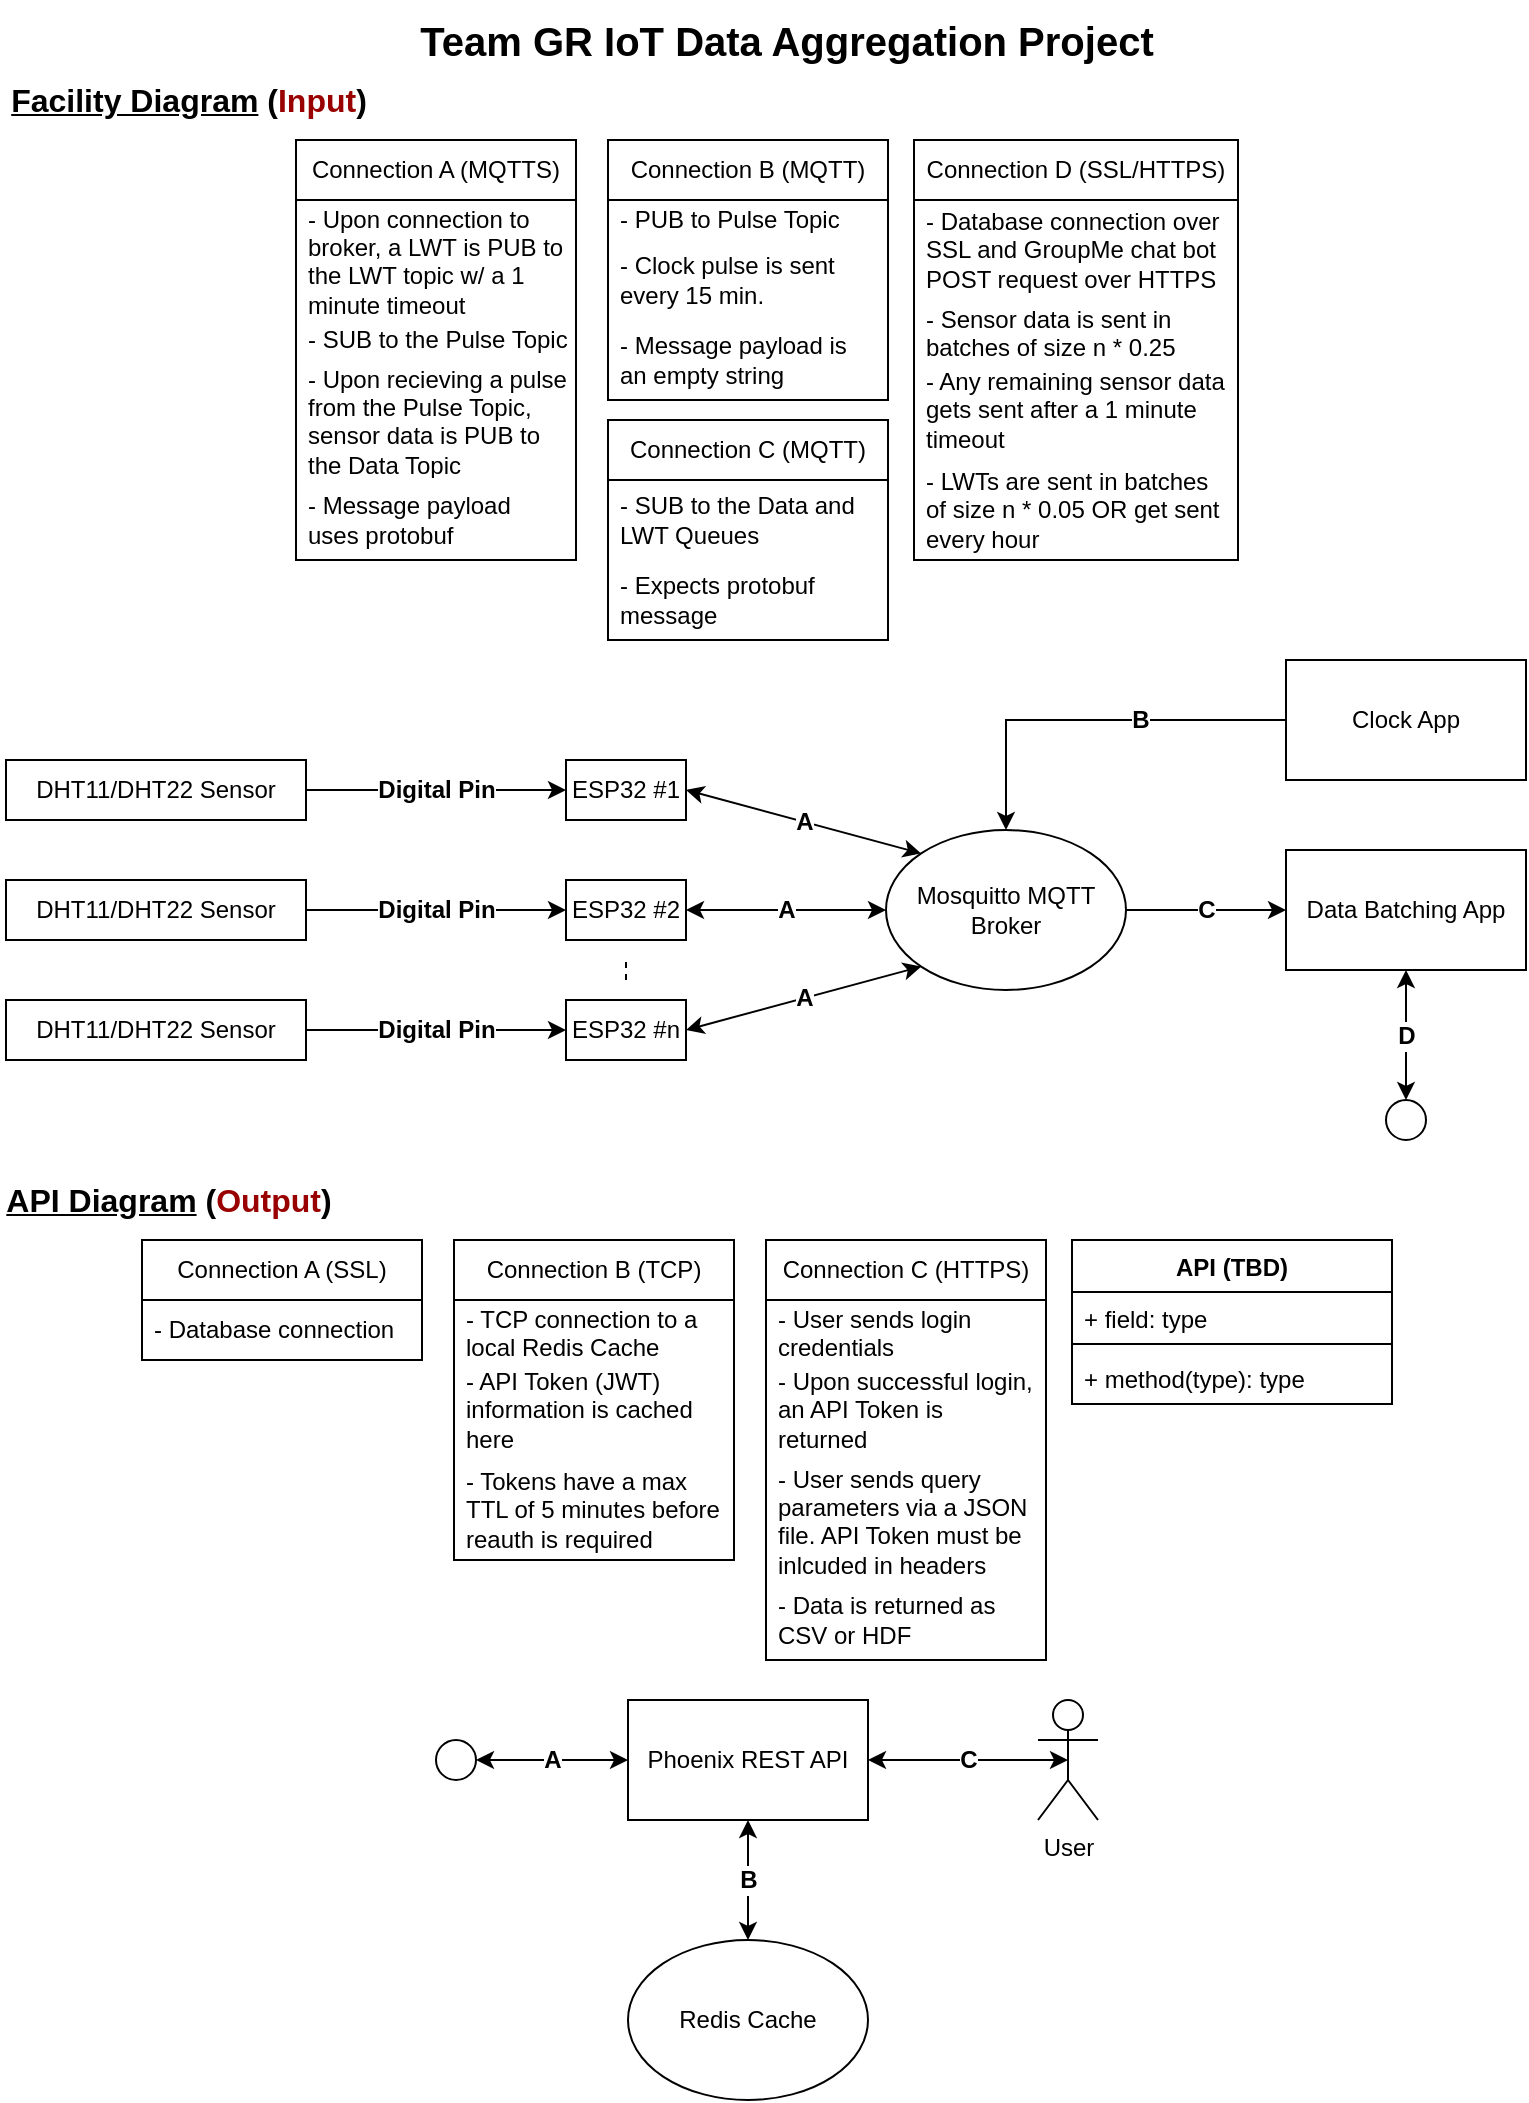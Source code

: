 <mxfile version="24.7.8">
  <diagram name="Page-1" id="MAllqAfLBLea2LckqZOi">
    <mxGraphModel dx="1434" dy="844" grid="1" gridSize="10" guides="1" tooltips="1" connect="1" arrows="1" fold="1" page="1" pageScale="1" pageWidth="850" pageHeight="1100" math="0" shadow="0">
      <root>
        <mxCell id="0" />
        <mxCell id="1" parent="0" />
        <mxCell id="USOqtzKKuF3D1rq9zsue-13" value="User" style="shape=umlActor;verticalLabelPosition=bottom;verticalAlign=top;html=1;outlineConnect=0;" parent="1" vertex="1">
          <mxGeometry x="561" y="860" width="30" height="60" as="geometry" />
        </mxCell>
        <mxCell id="h80tLXjlkXriCEG6QZvb-1" value="&lt;font style=&quot;font-size: 16px;&quot;&gt;&lt;b&gt;&lt;u&gt;Facility Diagram&lt;/u&gt;&amp;nbsp;(&lt;font color=&quot;#990000&quot;&gt;Input&lt;/font&gt;)&lt;/b&gt;&lt;/font&gt;" style="text;html=1;align=center;verticalAlign=middle;whiteSpace=wrap;rounded=0;" parent="1" vertex="1">
          <mxGeometry x="43" y="50" width="187" height="20" as="geometry" />
        </mxCell>
        <mxCell id="h80tLXjlkXriCEG6QZvb-2" value="ESP32 #1" style="rounded=0;whiteSpace=wrap;html=1;" parent="1" vertex="1">
          <mxGeometry x="325" y="390" width="60" height="30" as="geometry" />
        </mxCell>
        <mxCell id="h80tLXjlkXriCEG6QZvb-3" value="ESP32 #2" style="rounded=0;whiteSpace=wrap;html=1;" parent="1" vertex="1">
          <mxGeometry x="325" y="450" width="60" height="30" as="geometry" />
        </mxCell>
        <mxCell id="h80tLXjlkXriCEG6QZvb-5" value="ESP32 #n" style="rounded=0;whiteSpace=wrap;html=1;" parent="1" vertex="1">
          <mxGeometry x="325" y="510" width="60" height="30" as="geometry" />
        </mxCell>
        <mxCell id="h80tLXjlkXriCEG6QZvb-13" value="&lt;b&gt;&lt;font style=&quot;font-size: 12px;&quot;&gt;Digital Pin&lt;/font&gt;&lt;/b&gt;" style="edgeStyle=orthogonalEdgeStyle;rounded=0;orthogonalLoop=1;jettySize=auto;html=1;entryX=0;entryY=0.5;entryDx=0;entryDy=0;" parent="1" source="h80tLXjlkXriCEG6QZvb-6" target="h80tLXjlkXriCEG6QZvb-2" edge="1">
          <mxGeometry relative="1" as="geometry" />
        </mxCell>
        <mxCell id="h80tLXjlkXriCEG6QZvb-6" value="DHT11/DHT22 Sensor" style="rounded=0;whiteSpace=wrap;html=1;" parent="1" vertex="1">
          <mxGeometry x="45" y="390" width="150" height="30" as="geometry" />
        </mxCell>
        <mxCell id="h80tLXjlkXriCEG6QZvb-14" value="&lt;b&gt;&lt;font style=&quot;font-size: 12px;&quot;&gt;Digital Pin&lt;/font&gt;&lt;/b&gt;" style="edgeStyle=orthogonalEdgeStyle;rounded=0;orthogonalLoop=1;jettySize=auto;html=1;entryX=0;entryY=0.5;entryDx=0;entryDy=0;" parent="1" source="h80tLXjlkXriCEG6QZvb-7" target="h80tLXjlkXriCEG6QZvb-3" edge="1">
          <mxGeometry relative="1" as="geometry" />
        </mxCell>
        <mxCell id="h80tLXjlkXriCEG6QZvb-7" value="DHT11/DHT22 Sensor" style="rounded=0;whiteSpace=wrap;html=1;" parent="1" vertex="1">
          <mxGeometry x="45" y="450" width="150" height="30" as="geometry" />
        </mxCell>
        <mxCell id="h80tLXjlkXriCEG6QZvb-15" value="&lt;b&gt;&lt;font style=&quot;font-size: 12px;&quot;&gt;Digital Pin&lt;/font&gt;&lt;/b&gt;" style="edgeStyle=orthogonalEdgeStyle;rounded=0;orthogonalLoop=1;jettySize=auto;html=1;" parent="1" source="h80tLXjlkXriCEG6QZvb-8" target="h80tLXjlkXriCEG6QZvb-5" edge="1">
          <mxGeometry relative="1" as="geometry" />
        </mxCell>
        <mxCell id="h80tLXjlkXriCEG6QZvb-8" value="DHT11/DHT22 Sensor" style="rounded=0;whiteSpace=wrap;html=1;" parent="1" vertex="1">
          <mxGeometry x="45" y="510" width="150" height="30" as="geometry" />
        </mxCell>
        <mxCell id="h80tLXjlkXriCEG6QZvb-18" value="&lt;b&gt;&lt;font style=&quot;font-size: 12px;&quot;&gt;A&lt;/font&gt;&lt;/b&gt;" style="endArrow=classic;startArrow=classic;html=1;rounded=0;exitX=1;exitY=0.5;exitDx=0;exitDy=0;entryX=0;entryY=0.5;entryDx=0;entryDy=0;" parent="1" source="h80tLXjlkXriCEG6QZvb-3" target="h80tLXjlkXriCEG6QZvb-22" edge="1">
          <mxGeometry width="50" height="50" relative="1" as="geometry">
            <mxPoint x="515" y="590" as="sourcePoint" />
            <mxPoint x="485" y="445" as="targetPoint" />
          </mxGeometry>
        </mxCell>
        <mxCell id="h80tLXjlkXriCEG6QZvb-20" value="&lt;b&gt;&lt;font style=&quot;font-size: 12px;&quot;&gt;A&lt;/font&gt;&lt;/b&gt;" style="endArrow=classic;startArrow=classic;html=1;rounded=0;exitX=1;exitY=0.5;exitDx=0;exitDy=0;entryX=0;entryY=1;entryDx=0;entryDy=0;" parent="1" source="h80tLXjlkXriCEG6QZvb-5" target="h80tLXjlkXriCEG6QZvb-22" edge="1">
          <mxGeometry width="50" height="50" relative="1" as="geometry">
            <mxPoint x="455" y="570" as="sourcePoint" />
            <mxPoint x="496.716" y="473.284" as="targetPoint" />
          </mxGeometry>
        </mxCell>
        <mxCell id="h80tLXjlkXriCEG6QZvb-21" value="&lt;b&gt;&lt;font style=&quot;font-size: 12px;&quot;&gt;A&lt;/font&gt;&lt;/b&gt;" style="endArrow=classic;startArrow=classic;html=1;rounded=0;exitX=1;exitY=0.5;exitDx=0;exitDy=0;entryX=0;entryY=0;entryDx=0;entryDy=0;" parent="1" source="h80tLXjlkXriCEG6QZvb-2" target="h80tLXjlkXriCEG6QZvb-22" edge="1">
          <mxGeometry width="50" height="50" relative="1" as="geometry">
            <mxPoint x="445" y="410" as="sourcePoint" />
            <mxPoint x="496.716" y="416.716" as="targetPoint" />
          </mxGeometry>
        </mxCell>
        <mxCell id="h80tLXjlkXriCEG6QZvb-58" value="&lt;b&gt;&lt;font style=&quot;font-size: 12px;&quot;&gt;C&lt;/font&gt;&lt;/b&gt;" style="edgeStyle=orthogonalEdgeStyle;rounded=0;orthogonalLoop=1;jettySize=auto;html=1;entryX=0;entryY=0.5;entryDx=0;entryDy=0;" parent="1" source="h80tLXjlkXriCEG6QZvb-22" target="h80tLXjlkXriCEG6QZvb-24" edge="1">
          <mxGeometry relative="1" as="geometry" />
        </mxCell>
        <mxCell id="h80tLXjlkXriCEG6QZvb-22" value="Mosquitto MQTT Broker" style="ellipse;whiteSpace=wrap;html=1;" parent="1" vertex="1">
          <mxGeometry x="485" y="425" width="120" height="80" as="geometry" />
        </mxCell>
        <mxCell id="h80tLXjlkXriCEG6QZvb-23" value="" style="endArrow=none;dashed=1;html=1;rounded=0;" parent="1" edge="1">
          <mxGeometry width="50" height="50" relative="1" as="geometry">
            <mxPoint x="355" y="500" as="sourcePoint" />
            <mxPoint x="355" y="490" as="targetPoint" />
          </mxGeometry>
        </mxCell>
        <mxCell id="h80tLXjlkXriCEG6QZvb-24" value="Data Batching App" style="rounded=0;whiteSpace=wrap;html=1;" parent="1" vertex="1">
          <mxGeometry x="685" y="435" width="120" height="60" as="geometry" />
        </mxCell>
        <mxCell id="h80tLXjlkXriCEG6QZvb-26" value="" style="ellipse;whiteSpace=wrap;html=1;aspect=fixed;" parent="1" vertex="1">
          <mxGeometry x="735" y="560" width="20" height="20" as="geometry" />
        </mxCell>
        <mxCell id="h80tLXjlkXriCEG6QZvb-29" value="&lt;b&gt;&lt;font style=&quot;font-size: 12px;&quot;&gt;B&lt;/font&gt;&lt;/b&gt;" style="edgeStyle=orthogonalEdgeStyle;rounded=0;orthogonalLoop=1;jettySize=auto;html=1;entryX=0.5;entryY=0;entryDx=0;entryDy=0;spacingLeft=52;" parent="1" source="h80tLXjlkXriCEG6QZvb-28" target="h80tLXjlkXriCEG6QZvb-22" edge="1">
          <mxGeometry x="0.015" relative="1" as="geometry">
            <mxPoint as="offset" />
          </mxGeometry>
        </mxCell>
        <mxCell id="h80tLXjlkXriCEG6QZvb-28" value="Clock App" style="rounded=0;whiteSpace=wrap;html=1;" parent="1" vertex="1">
          <mxGeometry x="685" y="340" width="120" height="60" as="geometry" />
        </mxCell>
        <mxCell id="h80tLXjlkXriCEG6QZvb-30" value="&lt;font style=&quot;font-size: 16px;&quot;&gt;&lt;b&gt;&lt;u&gt;API Diagram&lt;/u&gt;&amp;nbsp;(&lt;font color=&quot;#990000&quot;&gt;Output&lt;/font&gt;)&lt;/b&gt;&lt;/font&gt;" style="text;html=1;align=center;verticalAlign=middle;whiteSpace=wrap;rounded=0;" parent="1" vertex="1">
          <mxGeometry x="42" y="600" width="169" height="20" as="geometry" />
        </mxCell>
        <mxCell id="h80tLXjlkXriCEG6QZvb-31" value="" style="ellipse;whiteSpace=wrap;html=1;aspect=fixed;" parent="1" vertex="1">
          <mxGeometry x="260" y="880" width="20" height="20" as="geometry" />
        </mxCell>
        <mxCell id="h80tLXjlkXriCEG6QZvb-32" value="Phoenix REST API" style="rounded=0;whiteSpace=wrap;html=1;" parent="1" vertex="1">
          <mxGeometry x="356" y="860" width="120" height="60" as="geometry" />
        </mxCell>
        <mxCell id="h80tLXjlkXriCEG6QZvb-35" value="&lt;b&gt;&lt;font style=&quot;font-size: 12px;&quot;&gt;D&lt;/font&gt;&lt;/b&gt;" style="endArrow=classic;startArrow=classic;html=1;rounded=0;entryX=0.5;entryY=1;entryDx=0;entryDy=0;exitX=0.5;exitY=0;exitDx=0;exitDy=0;" parent="1" source="h80tLXjlkXriCEG6QZvb-26" target="h80tLXjlkXriCEG6QZvb-24" edge="1">
          <mxGeometry width="50" height="50" relative="1" as="geometry">
            <mxPoint x="655" y="640" as="sourcePoint" />
            <mxPoint x="705" y="590" as="targetPoint" />
          </mxGeometry>
        </mxCell>
        <mxCell id="h80tLXjlkXriCEG6QZvb-36" value="Redis Cache" style="ellipse;whiteSpace=wrap;html=1;" parent="1" vertex="1">
          <mxGeometry x="356" y="980" width="120" height="80" as="geometry" />
        </mxCell>
        <mxCell id="h80tLXjlkXriCEG6QZvb-37" value="&lt;b&gt;&lt;font style=&quot;font-size: 12px;&quot;&gt;A&lt;/font&gt;&lt;/b&gt;" style="endArrow=classic;startArrow=classic;html=1;rounded=0;entryX=0;entryY=0.5;entryDx=0;entryDy=0;exitX=1;exitY=0.5;exitDx=0;exitDy=0;" parent="1" source="h80tLXjlkXriCEG6QZvb-31" target="h80tLXjlkXriCEG6QZvb-32" edge="1">
          <mxGeometry width="50" height="50" relative="1" as="geometry">
            <mxPoint x="286" y="1020" as="sourcePoint" />
            <mxPoint x="336" y="970" as="targetPoint" />
          </mxGeometry>
        </mxCell>
        <mxCell id="h80tLXjlkXriCEG6QZvb-38" value="&lt;b&gt;&lt;font style=&quot;font-size: 12px;&quot;&gt;B&lt;/font&gt;&lt;/b&gt;" style="endArrow=classic;startArrow=classic;html=1;rounded=0;entryX=0.5;entryY=1;entryDx=0;entryDy=0;exitX=0.5;exitY=0;exitDx=0;exitDy=0;" parent="1" source="h80tLXjlkXriCEG6QZvb-36" target="h80tLXjlkXriCEG6QZvb-32" edge="1">
          <mxGeometry width="50" height="50" relative="1" as="geometry">
            <mxPoint x="276" y="1030" as="sourcePoint" />
            <mxPoint x="326" y="980" as="targetPoint" />
          </mxGeometry>
        </mxCell>
        <mxCell id="h80tLXjlkXriCEG6QZvb-39" value="&lt;b&gt;&lt;font style=&quot;font-size: 12px;&quot;&gt;C&lt;/font&gt;&lt;/b&gt;" style="endArrow=classic;startArrow=classic;html=1;rounded=0;exitX=1;exitY=0.5;exitDx=0;exitDy=0;entryX=0.5;entryY=0.5;entryDx=0;entryDy=0;entryPerimeter=0;" parent="1" source="h80tLXjlkXriCEG6QZvb-32" target="USOqtzKKuF3D1rq9zsue-13" edge="1">
          <mxGeometry width="50" height="50" relative="1" as="geometry">
            <mxPoint x="616" y="1040" as="sourcePoint" />
            <mxPoint x="666" y="990" as="targetPoint" />
          </mxGeometry>
        </mxCell>
        <mxCell id="h80tLXjlkXriCEG6QZvb-40" value="Connection A (MQTTS)" style="swimlane;fontStyle=0;childLayout=stackLayout;horizontal=1;startSize=30;horizontalStack=0;resizeParent=1;resizeParentMax=0;resizeLast=0;collapsible=1;marginBottom=0;whiteSpace=wrap;html=1;" parent="1" vertex="1">
          <mxGeometry x="190" y="80" width="140" height="210" as="geometry" />
        </mxCell>
        <mxCell id="h80tLXjlkXriCEG6QZvb-59" value="- Upon connection to broker, a LWT is PUB to the LWT topic w/ a 1 minute timeout" style="text;strokeColor=none;fillColor=none;align=left;verticalAlign=middle;spacingLeft=4;spacingRight=4;overflow=hidden;points=[[0,0.5],[1,0.5]];portConstraint=eastwest;rotatable=0;whiteSpace=wrap;html=1;" parent="h80tLXjlkXriCEG6QZvb-40" vertex="1">
          <mxGeometry y="30" width="140" height="60" as="geometry" />
        </mxCell>
        <mxCell id="h80tLXjlkXriCEG6QZvb-41" value="- SUB to the Pulse Topic" style="text;strokeColor=none;fillColor=none;align=left;verticalAlign=middle;spacingLeft=4;spacingRight=4;overflow=hidden;points=[[0,0.5],[1,0.5]];portConstraint=eastwest;rotatable=0;whiteSpace=wrap;html=1;" parent="h80tLXjlkXriCEG6QZvb-40" vertex="1">
          <mxGeometry y="90" width="140" height="20" as="geometry" />
        </mxCell>
        <mxCell id="h80tLXjlkXriCEG6QZvb-42" value="- Upon recieving a pulse from the Pulse Topic, sensor data is PUB to the Data Topic" style="text;strokeColor=none;fillColor=none;align=left;verticalAlign=middle;spacingLeft=4;spacingRight=4;overflow=hidden;points=[[0,0.5],[1,0.5]];portConstraint=eastwest;rotatable=0;whiteSpace=wrap;html=1;" parent="h80tLXjlkXriCEG6QZvb-40" vertex="1">
          <mxGeometry y="110" width="140" height="60" as="geometry" />
        </mxCell>
        <mxCell id="h80tLXjlkXriCEG6QZvb-43" value="- Message payload uses protobuf" style="text;strokeColor=none;fillColor=none;align=left;verticalAlign=middle;spacingLeft=4;spacingRight=4;overflow=hidden;points=[[0,0.5],[1,0.5]];portConstraint=eastwest;rotatable=0;whiteSpace=wrap;html=1;" parent="h80tLXjlkXriCEG6QZvb-40" vertex="1">
          <mxGeometry y="170" width="140" height="40" as="geometry" />
        </mxCell>
        <mxCell id="h80tLXjlkXriCEG6QZvb-44" value="Connection B (MQTT)" style="swimlane;fontStyle=0;childLayout=stackLayout;horizontal=1;startSize=30;horizontalStack=0;resizeParent=1;resizeParentMax=0;resizeLast=0;collapsible=1;marginBottom=0;whiteSpace=wrap;html=1;" parent="1" vertex="1">
          <mxGeometry x="346" y="80" width="140" height="130" as="geometry" />
        </mxCell>
        <mxCell id="h80tLXjlkXriCEG6QZvb-45" value="- PUB to Pulse Topic" style="text;strokeColor=none;fillColor=none;align=left;verticalAlign=middle;spacingLeft=4;spacingRight=4;overflow=hidden;points=[[0,0.5],[1,0.5]];portConstraint=eastwest;rotatable=0;whiteSpace=wrap;html=1;" parent="h80tLXjlkXriCEG6QZvb-44" vertex="1">
          <mxGeometry y="30" width="140" height="20" as="geometry" />
        </mxCell>
        <mxCell id="h80tLXjlkXriCEG6QZvb-57" value="- Clock pulse is sent every 15 min." style="text;strokeColor=none;fillColor=none;align=left;verticalAlign=middle;spacingLeft=4;spacingRight=4;overflow=hidden;points=[[0,0.5],[1,0.5]];portConstraint=eastwest;rotatable=0;whiteSpace=wrap;html=1;" parent="h80tLXjlkXriCEG6QZvb-44" vertex="1">
          <mxGeometry y="50" width="140" height="40" as="geometry" />
        </mxCell>
        <mxCell id="h80tLXjlkXriCEG6QZvb-46" value="- Message payload is an empty string" style="text;strokeColor=none;fillColor=none;align=left;verticalAlign=middle;spacingLeft=4;spacingRight=4;overflow=hidden;points=[[0,0.5],[1,0.5]];portConstraint=eastwest;rotatable=0;whiteSpace=wrap;html=1;" parent="h80tLXjlkXriCEG6QZvb-44" vertex="1">
          <mxGeometry y="90" width="140" height="40" as="geometry" />
        </mxCell>
        <mxCell id="h80tLXjlkXriCEG6QZvb-48" value="Connection C (MQTT)" style="swimlane;fontStyle=0;childLayout=stackLayout;horizontal=1;startSize=30;horizontalStack=0;resizeParent=1;resizeParentMax=0;resizeLast=0;collapsible=1;marginBottom=0;whiteSpace=wrap;html=1;" parent="1" vertex="1">
          <mxGeometry x="346" y="220" width="140" height="110" as="geometry" />
        </mxCell>
        <mxCell id="h80tLXjlkXriCEG6QZvb-49" value="- SUB to the Data and LWT Queues&amp;nbsp;" style="text;strokeColor=none;fillColor=none;align=left;verticalAlign=middle;spacingLeft=4;spacingRight=4;overflow=hidden;points=[[0,0.5],[1,0.5]];portConstraint=eastwest;rotatable=0;whiteSpace=wrap;html=1;" parent="h80tLXjlkXriCEG6QZvb-48" vertex="1">
          <mxGeometry y="30" width="140" height="40" as="geometry" />
        </mxCell>
        <mxCell id="h80tLXjlkXriCEG6QZvb-51" value="- Expects protobuf message" style="text;strokeColor=none;fillColor=none;align=left;verticalAlign=middle;spacingLeft=4;spacingRight=4;overflow=hidden;points=[[0,0.5],[1,0.5]];portConstraint=eastwest;rotatable=0;whiteSpace=wrap;html=1;" parent="h80tLXjlkXriCEG6QZvb-48" vertex="1">
          <mxGeometry y="70" width="140" height="40" as="geometry" />
        </mxCell>
        <mxCell id="h80tLXjlkXriCEG6QZvb-53" value="Connection D (SSL/HTTPS)" style="swimlane;fontStyle=0;childLayout=stackLayout;horizontal=1;startSize=30;horizontalStack=0;resizeParent=1;resizeParentMax=0;resizeLast=0;collapsible=1;marginBottom=0;whiteSpace=wrap;html=1;" parent="1" vertex="1">
          <mxGeometry x="499" y="80" width="162" height="210" as="geometry" />
        </mxCell>
        <mxCell id="h80tLXjlkXriCEG6QZvb-54" value="- Database connection over SSL and GroupMe chat bot POST request over HTTPS" style="text;strokeColor=none;fillColor=none;align=left;verticalAlign=middle;spacingLeft=4;spacingRight=4;overflow=hidden;points=[[0,0.5],[1,0.5]];portConstraint=eastwest;rotatable=0;whiteSpace=wrap;html=1;" parent="h80tLXjlkXriCEG6QZvb-53" vertex="1">
          <mxGeometry y="30" width="162" height="50" as="geometry" />
        </mxCell>
        <mxCell id="h80tLXjlkXriCEG6QZvb-60" value="- Sensor data is sent in batches of size n * 0.25" style="text;strokeColor=none;fillColor=none;align=left;verticalAlign=middle;spacingLeft=4;spacingRight=4;overflow=hidden;points=[[0,0.5],[1,0.5]];portConstraint=eastwest;rotatable=0;whiteSpace=wrap;html=1;" parent="h80tLXjlkXriCEG6QZvb-53" vertex="1">
          <mxGeometry y="80" width="162" height="30" as="geometry" />
        </mxCell>
        <mxCell id="h80tLXjlkXriCEG6QZvb-61" value="- Any remaining sensor data gets sent after a 1 minute timeout" style="text;strokeColor=none;fillColor=none;align=left;verticalAlign=middle;spacingLeft=4;spacingRight=4;overflow=hidden;points=[[0,0.5],[1,0.5]];portConstraint=eastwest;rotatable=0;whiteSpace=wrap;html=1;" parent="h80tLXjlkXriCEG6QZvb-53" vertex="1">
          <mxGeometry y="110" width="162" height="50" as="geometry" />
        </mxCell>
        <mxCell id="h80tLXjlkXriCEG6QZvb-62" value="- LWTs are sent in batches of size n * 0.05 OR get sent every hour" style="text;strokeColor=none;fillColor=none;align=left;verticalAlign=middle;spacingLeft=4;spacingRight=4;overflow=hidden;points=[[0,0.5],[1,0.5]];portConstraint=eastwest;rotatable=0;whiteSpace=wrap;html=1;" parent="h80tLXjlkXriCEG6QZvb-53" vertex="1">
          <mxGeometry y="160" width="162" height="50" as="geometry" />
        </mxCell>
        <mxCell id="h80tLXjlkXriCEG6QZvb-63" value="Connection A (SSL)" style="swimlane;fontStyle=0;childLayout=stackLayout;horizontal=1;startSize=30;horizontalStack=0;resizeParent=1;resizeParentMax=0;resizeLast=0;collapsible=1;marginBottom=0;whiteSpace=wrap;html=1;" parent="1" vertex="1">
          <mxGeometry x="113" y="630" width="140" height="60" as="geometry" />
        </mxCell>
        <mxCell id="h80tLXjlkXriCEG6QZvb-64" value="- Database connection" style="text;strokeColor=none;fillColor=none;align=left;verticalAlign=middle;spacingLeft=4;spacingRight=4;overflow=hidden;points=[[0,0.5],[1,0.5]];portConstraint=eastwest;rotatable=0;whiteSpace=wrap;html=1;" parent="h80tLXjlkXriCEG6QZvb-63" vertex="1">
          <mxGeometry y="30" width="140" height="30" as="geometry" />
        </mxCell>
        <mxCell id="h80tLXjlkXriCEG6QZvb-67" value="Connection B (TCP)" style="swimlane;fontStyle=0;childLayout=stackLayout;horizontal=1;startSize=30;horizontalStack=0;resizeParent=1;resizeParentMax=0;resizeLast=0;collapsible=1;marginBottom=0;whiteSpace=wrap;html=1;" parent="1" vertex="1">
          <mxGeometry x="269" y="630" width="140" height="160" as="geometry" />
        </mxCell>
        <mxCell id="h80tLXjlkXriCEG6QZvb-68" value="- TCP connection to a local Redis Cache" style="text;strokeColor=none;fillColor=none;align=left;verticalAlign=middle;spacingLeft=4;spacingRight=4;overflow=hidden;points=[[0,0.5],[1,0.5]];portConstraint=eastwest;rotatable=0;whiteSpace=wrap;html=1;" parent="h80tLXjlkXriCEG6QZvb-67" vertex="1">
          <mxGeometry y="30" width="140" height="30" as="geometry" />
        </mxCell>
        <mxCell id="h80tLXjlkXriCEG6QZvb-69" value="- API Token (JWT) information is cached here" style="text;strokeColor=none;fillColor=none;align=left;verticalAlign=middle;spacingLeft=4;spacingRight=4;overflow=hidden;points=[[0,0.5],[1,0.5]];portConstraint=eastwest;rotatable=0;whiteSpace=wrap;html=1;" parent="h80tLXjlkXriCEG6QZvb-67" vertex="1">
          <mxGeometry y="60" width="140" height="50" as="geometry" />
        </mxCell>
        <mxCell id="h80tLXjlkXriCEG6QZvb-70" value="- Tokens have a max TTL of 5 minutes before reauth is required" style="text;strokeColor=none;fillColor=none;align=left;verticalAlign=middle;spacingLeft=4;spacingRight=4;overflow=hidden;points=[[0,0.5],[1,0.5]];portConstraint=eastwest;rotatable=0;whiteSpace=wrap;html=1;" parent="h80tLXjlkXriCEG6QZvb-67" vertex="1">
          <mxGeometry y="110" width="140" height="50" as="geometry" />
        </mxCell>
        <mxCell id="h80tLXjlkXriCEG6QZvb-71" value="Connection C (HTTPS)" style="swimlane;fontStyle=0;childLayout=stackLayout;horizontal=1;startSize=30;horizontalStack=0;resizeParent=1;resizeParentMax=0;resizeLast=0;collapsible=1;marginBottom=0;whiteSpace=wrap;html=1;" parent="1" vertex="1">
          <mxGeometry x="425" y="630" width="140" height="210" as="geometry" />
        </mxCell>
        <mxCell id="h80tLXjlkXriCEG6QZvb-72" value="- User sends login credentials" style="text;strokeColor=none;fillColor=none;align=left;verticalAlign=middle;spacingLeft=4;spacingRight=4;overflow=hidden;points=[[0,0.5],[1,0.5]];portConstraint=eastwest;rotatable=0;whiteSpace=wrap;html=1;" parent="h80tLXjlkXriCEG6QZvb-71" vertex="1">
          <mxGeometry y="30" width="140" height="30" as="geometry" />
        </mxCell>
        <mxCell id="h80tLXjlkXriCEG6QZvb-73" value="- Upon successful login, an API Token is returned" style="text;strokeColor=none;fillColor=none;align=left;verticalAlign=middle;spacingLeft=4;spacingRight=4;overflow=hidden;points=[[0,0.5],[1,0.5]];portConstraint=eastwest;rotatable=0;whiteSpace=wrap;html=1;" parent="h80tLXjlkXriCEG6QZvb-71" vertex="1">
          <mxGeometry y="60" width="140" height="50" as="geometry" />
        </mxCell>
        <mxCell id="h80tLXjlkXriCEG6QZvb-74" value="- User sends query parameters via a JSON file. API Token must be inlcuded in headers&lt;span style=&quot;background-color: initial;&quot;&gt;&amp;nbsp;&lt;/span&gt;" style="text;strokeColor=none;fillColor=none;align=left;verticalAlign=middle;spacingLeft=4;spacingRight=4;overflow=hidden;points=[[0,0.5],[1,0.5]];portConstraint=eastwest;rotatable=0;whiteSpace=wrap;html=1;" parent="h80tLXjlkXriCEG6QZvb-71" vertex="1">
          <mxGeometry y="110" width="140" height="60" as="geometry" />
        </mxCell>
        <mxCell id="h80tLXjlkXriCEG6QZvb-75" value="- Data is returned as CSV or HDF" style="text;strokeColor=none;fillColor=none;align=left;verticalAlign=middle;spacingLeft=4;spacingRight=4;overflow=hidden;points=[[0,0.5],[1,0.5]];portConstraint=eastwest;rotatable=0;whiteSpace=wrap;html=1;" parent="h80tLXjlkXriCEG6QZvb-71" vertex="1">
          <mxGeometry y="170" width="140" height="40" as="geometry" />
        </mxCell>
        <mxCell id="h80tLXjlkXriCEG6QZvb-76" value="API (TBD)" style="swimlane;fontStyle=1;align=center;verticalAlign=top;childLayout=stackLayout;horizontal=1;startSize=26;horizontalStack=0;resizeParent=1;resizeParentMax=0;resizeLast=0;collapsible=1;marginBottom=0;whiteSpace=wrap;html=1;" parent="1" vertex="1">
          <mxGeometry x="578" y="630" width="160" height="82" as="geometry" />
        </mxCell>
        <mxCell id="h80tLXjlkXriCEG6QZvb-77" value="+ field: type" style="text;strokeColor=none;fillColor=none;align=left;verticalAlign=top;spacingLeft=4;spacingRight=4;overflow=hidden;rotatable=0;points=[[0,0.5],[1,0.5]];portConstraint=eastwest;whiteSpace=wrap;html=1;" parent="h80tLXjlkXriCEG6QZvb-76" vertex="1">
          <mxGeometry y="26" width="160" height="22" as="geometry" />
        </mxCell>
        <mxCell id="h80tLXjlkXriCEG6QZvb-78" value="" style="line;strokeWidth=1;fillColor=none;align=left;verticalAlign=middle;spacingTop=-1;spacingLeft=3;spacingRight=3;rotatable=0;labelPosition=right;points=[];portConstraint=eastwest;strokeColor=inherit;" parent="h80tLXjlkXriCEG6QZvb-76" vertex="1">
          <mxGeometry y="48" width="160" height="8" as="geometry" />
        </mxCell>
        <mxCell id="h80tLXjlkXriCEG6QZvb-79" value="+ method(type): type" style="text;strokeColor=none;fillColor=none;align=left;verticalAlign=top;spacingLeft=4;spacingRight=4;overflow=hidden;rotatable=0;points=[[0,0.5],[1,0.5]];portConstraint=eastwest;whiteSpace=wrap;html=1;" parent="h80tLXjlkXriCEG6QZvb-76" vertex="1">
          <mxGeometry y="56" width="160" height="26" as="geometry" />
        </mxCell>
        <mxCell id="Hd7e38OrZuqM5NnlxEQK-2" value="&lt;font style=&quot;font-size: 20px;&quot;&gt;&lt;b&gt;Team GR IoT Data Aggregation Project&lt;/b&gt;&lt;/font&gt;" style="text;html=1;align=center;verticalAlign=middle;resizable=0;points=[];autosize=1;strokeColor=none;fillColor=none;" parent="1" vertex="1">
          <mxGeometry x="240" y="10" width="390" height="40" as="geometry" />
        </mxCell>
      </root>
    </mxGraphModel>
  </diagram>
</mxfile>
